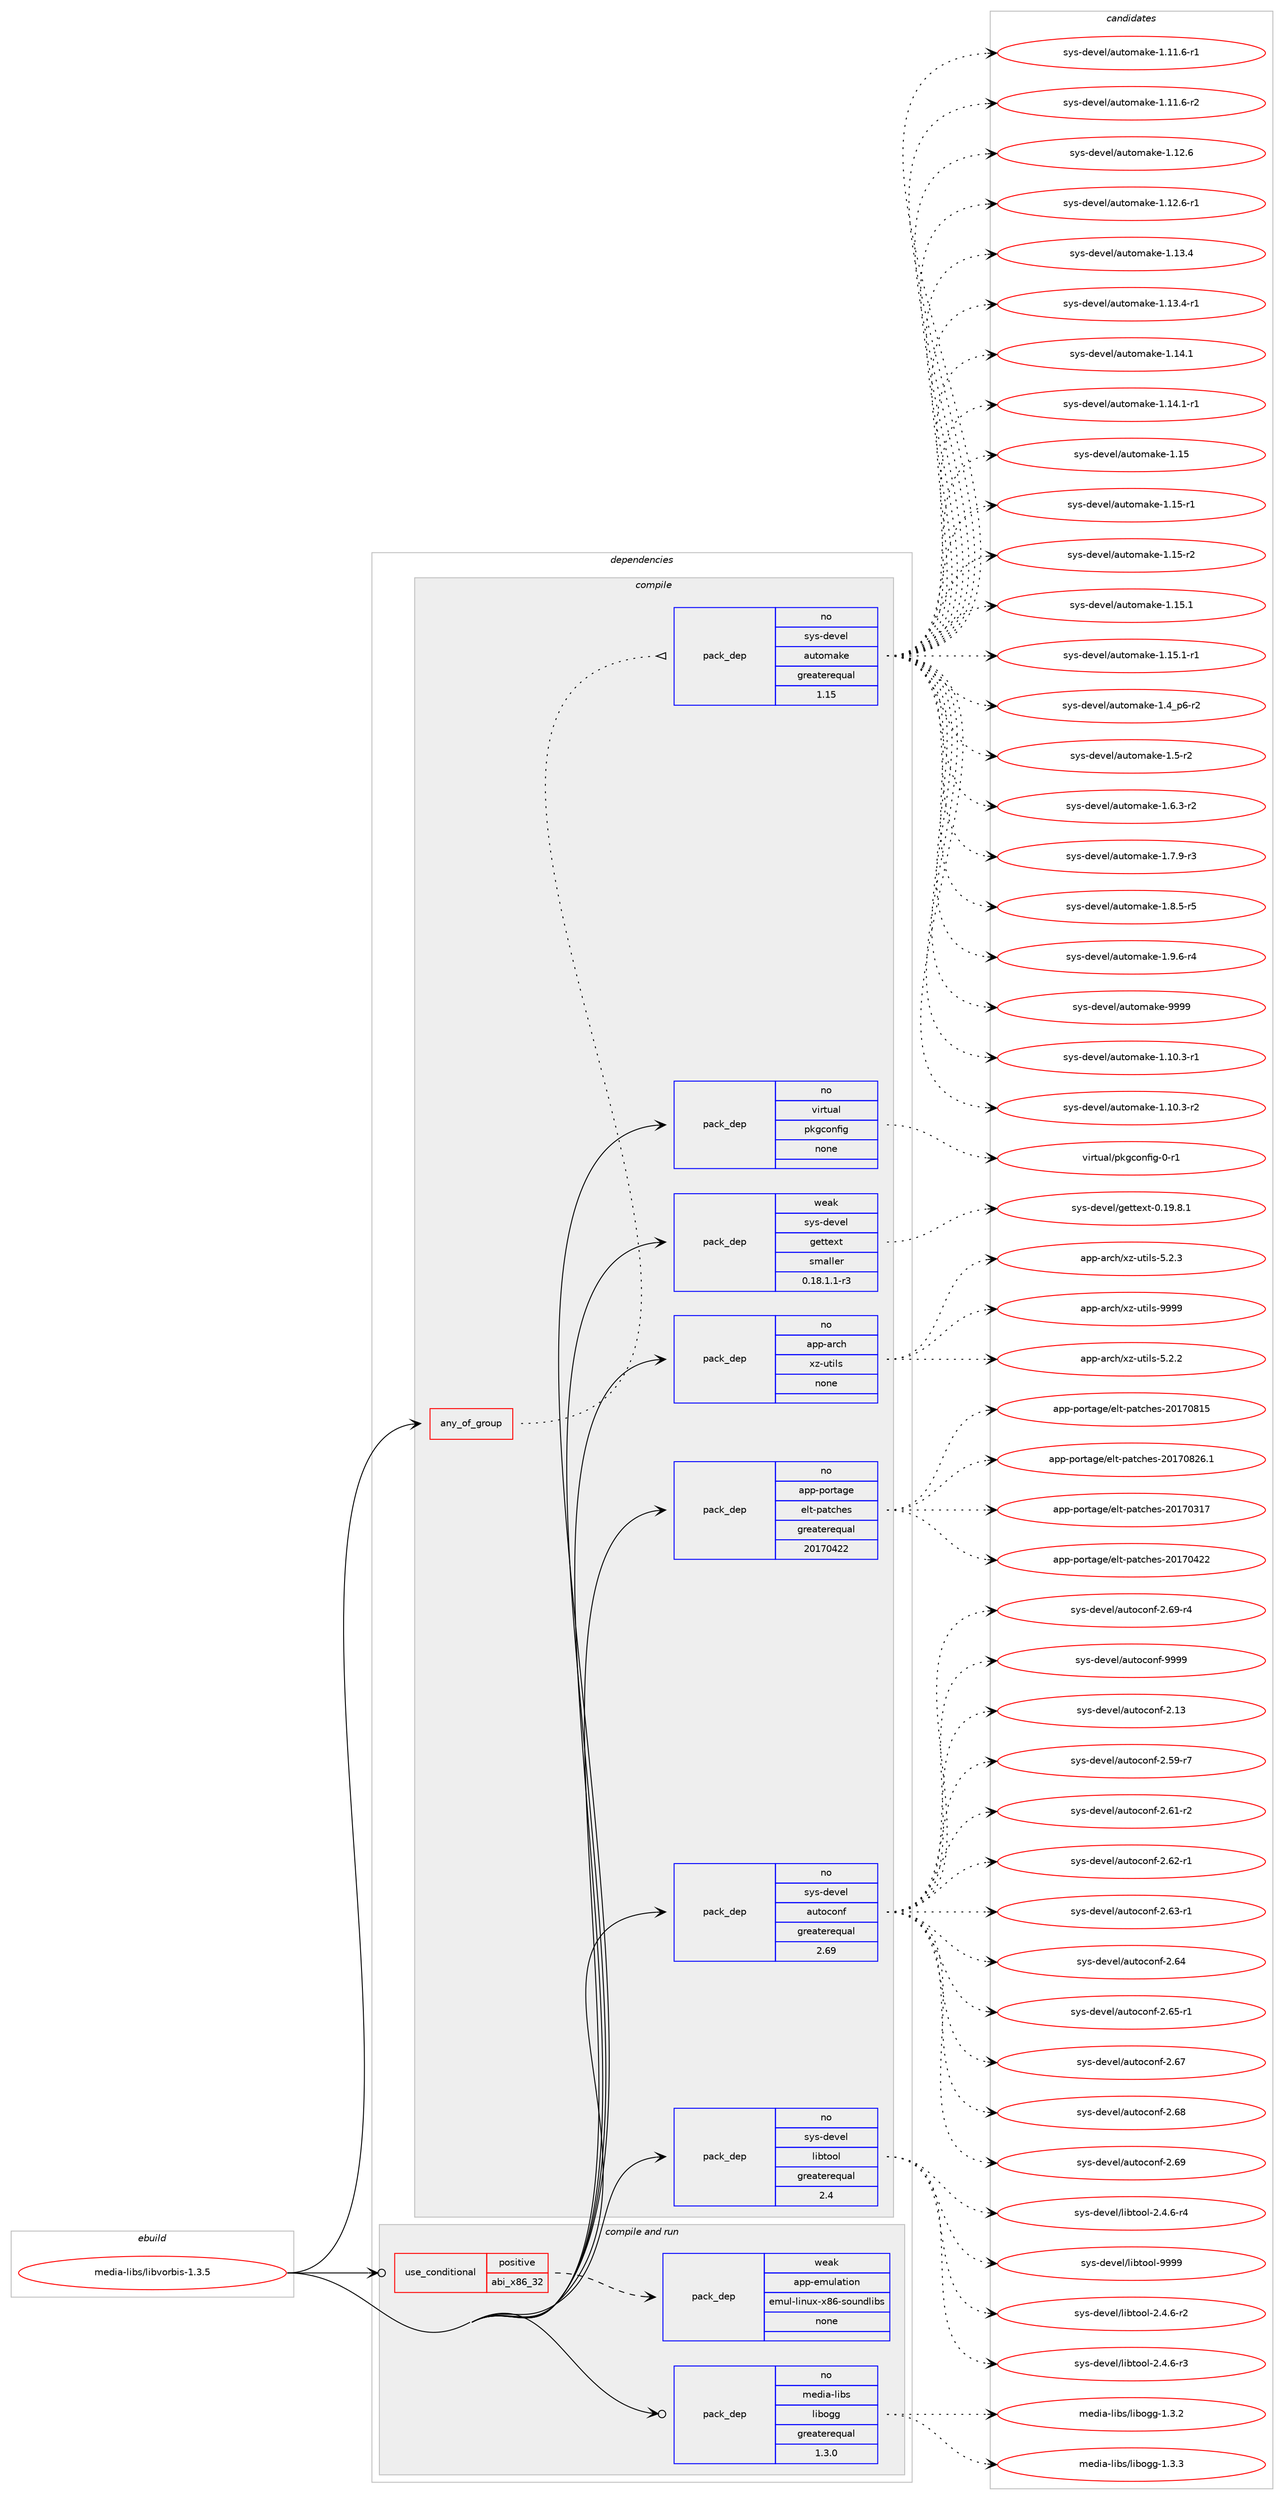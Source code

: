 digraph prolog {

# *************
# Graph options
# *************

newrank=true;
concentrate=true;
compound=true;
graph [rankdir=LR,fontname=Helvetica,fontsize=10,ranksep=1.5];#, ranksep=2.5, nodesep=0.2];
edge  [arrowhead=vee];
node  [fontname=Helvetica,fontsize=10];

# **********
# The ebuild
# **********

subgraph cluster_leftcol {
color=gray;
rank=same;
label=<<i>ebuild</i>>;
id [label="media-libs/libvorbis-1.3.5", color=red, width=4, href="../media-libs/libvorbis-1.3.5.svg"];
}

# ****************
# The dependencies
# ****************

subgraph cluster_midcol {
color=gray;
label=<<i>dependencies</i>>;
subgraph cluster_compile {
fillcolor="#eeeeee";
style=filled;
label=<<i>compile</i>>;
subgraph any5612 {
dependency365948 [label=<<TABLE BORDER="0" CELLBORDER="1" CELLSPACING="0" CELLPADDING="4"><TR><TD CELLPADDING="10">any_of_group</TD></TR></TABLE>>, shape=none, color=red];subgraph pack270051 {
dependency365949 [label=<<TABLE BORDER="0" CELLBORDER="1" CELLSPACING="0" CELLPADDING="4" WIDTH="220"><TR><TD ROWSPAN="6" CELLPADDING="30">pack_dep</TD></TR><TR><TD WIDTH="110">no</TD></TR><TR><TD>sys-devel</TD></TR><TR><TD>automake</TD></TR><TR><TD>greaterequal</TD></TR><TR><TD>1.15</TD></TR></TABLE>>, shape=none, color=blue];
}
dependency365948:e -> dependency365949:w [weight=20,style="dotted",arrowhead="oinv"];
}
id:e -> dependency365948:w [weight=20,style="solid",arrowhead="vee"];
subgraph pack270052 {
dependency365950 [label=<<TABLE BORDER="0" CELLBORDER="1" CELLSPACING="0" CELLPADDING="4" WIDTH="220"><TR><TD ROWSPAN="6" CELLPADDING="30">pack_dep</TD></TR><TR><TD WIDTH="110">no</TD></TR><TR><TD>app-arch</TD></TR><TR><TD>xz-utils</TD></TR><TR><TD>none</TD></TR><TR><TD></TD></TR></TABLE>>, shape=none, color=blue];
}
id:e -> dependency365950:w [weight=20,style="solid",arrowhead="vee"];
subgraph pack270053 {
dependency365951 [label=<<TABLE BORDER="0" CELLBORDER="1" CELLSPACING="0" CELLPADDING="4" WIDTH="220"><TR><TD ROWSPAN="6" CELLPADDING="30">pack_dep</TD></TR><TR><TD WIDTH="110">no</TD></TR><TR><TD>app-portage</TD></TR><TR><TD>elt-patches</TD></TR><TR><TD>greaterequal</TD></TR><TR><TD>20170422</TD></TR></TABLE>>, shape=none, color=blue];
}
id:e -> dependency365951:w [weight=20,style="solid",arrowhead="vee"];
subgraph pack270054 {
dependency365952 [label=<<TABLE BORDER="0" CELLBORDER="1" CELLSPACING="0" CELLPADDING="4" WIDTH="220"><TR><TD ROWSPAN="6" CELLPADDING="30">pack_dep</TD></TR><TR><TD WIDTH="110">no</TD></TR><TR><TD>sys-devel</TD></TR><TR><TD>autoconf</TD></TR><TR><TD>greaterequal</TD></TR><TR><TD>2.69</TD></TR></TABLE>>, shape=none, color=blue];
}
id:e -> dependency365952:w [weight=20,style="solid",arrowhead="vee"];
subgraph pack270055 {
dependency365953 [label=<<TABLE BORDER="0" CELLBORDER="1" CELLSPACING="0" CELLPADDING="4" WIDTH="220"><TR><TD ROWSPAN="6" CELLPADDING="30">pack_dep</TD></TR><TR><TD WIDTH="110">no</TD></TR><TR><TD>sys-devel</TD></TR><TR><TD>libtool</TD></TR><TR><TD>greaterequal</TD></TR><TR><TD>2.4</TD></TR></TABLE>>, shape=none, color=blue];
}
id:e -> dependency365953:w [weight=20,style="solid",arrowhead="vee"];
subgraph pack270056 {
dependency365954 [label=<<TABLE BORDER="0" CELLBORDER="1" CELLSPACING="0" CELLPADDING="4" WIDTH="220"><TR><TD ROWSPAN="6" CELLPADDING="30">pack_dep</TD></TR><TR><TD WIDTH="110">no</TD></TR><TR><TD>virtual</TD></TR><TR><TD>pkgconfig</TD></TR><TR><TD>none</TD></TR><TR><TD></TD></TR></TABLE>>, shape=none, color=blue];
}
id:e -> dependency365954:w [weight=20,style="solid",arrowhead="vee"];
subgraph pack270057 {
dependency365955 [label=<<TABLE BORDER="0" CELLBORDER="1" CELLSPACING="0" CELLPADDING="4" WIDTH="220"><TR><TD ROWSPAN="6" CELLPADDING="30">pack_dep</TD></TR><TR><TD WIDTH="110">weak</TD></TR><TR><TD>sys-devel</TD></TR><TR><TD>gettext</TD></TR><TR><TD>smaller</TD></TR><TR><TD>0.18.1.1-r3</TD></TR></TABLE>>, shape=none, color=blue];
}
id:e -> dependency365955:w [weight=20,style="solid",arrowhead="vee"];
}
subgraph cluster_compileandrun {
fillcolor="#eeeeee";
style=filled;
label=<<i>compile and run</i>>;
subgraph cond90147 {
dependency365956 [label=<<TABLE BORDER="0" CELLBORDER="1" CELLSPACING="0" CELLPADDING="4"><TR><TD ROWSPAN="3" CELLPADDING="10">use_conditional</TD></TR><TR><TD>positive</TD></TR><TR><TD>abi_x86_32</TD></TR></TABLE>>, shape=none, color=red];
subgraph pack270058 {
dependency365957 [label=<<TABLE BORDER="0" CELLBORDER="1" CELLSPACING="0" CELLPADDING="4" WIDTH="220"><TR><TD ROWSPAN="6" CELLPADDING="30">pack_dep</TD></TR><TR><TD WIDTH="110">weak</TD></TR><TR><TD>app-emulation</TD></TR><TR><TD>emul-linux-x86-soundlibs</TD></TR><TR><TD>none</TD></TR><TR><TD></TD></TR></TABLE>>, shape=none, color=blue];
}
dependency365956:e -> dependency365957:w [weight=20,style="dashed",arrowhead="vee"];
}
id:e -> dependency365956:w [weight=20,style="solid",arrowhead="odotvee"];
subgraph pack270059 {
dependency365958 [label=<<TABLE BORDER="0" CELLBORDER="1" CELLSPACING="0" CELLPADDING="4" WIDTH="220"><TR><TD ROWSPAN="6" CELLPADDING="30">pack_dep</TD></TR><TR><TD WIDTH="110">no</TD></TR><TR><TD>media-libs</TD></TR><TR><TD>libogg</TD></TR><TR><TD>greaterequal</TD></TR><TR><TD>1.3.0</TD></TR></TABLE>>, shape=none, color=blue];
}
id:e -> dependency365958:w [weight=20,style="solid",arrowhead="odotvee"];
}
subgraph cluster_run {
fillcolor="#eeeeee";
style=filled;
label=<<i>run</i>>;
}
}

# **************
# The candidates
# **************

subgraph cluster_choices {
rank=same;
color=gray;
label=<<i>candidates</i>>;

subgraph choice270051 {
color=black;
nodesep=1;
choice11512111545100101118101108479711711611110997107101454946494846514511449 [label="sys-devel/automake-1.10.3-r1", color=red, width=4,href="../sys-devel/automake-1.10.3-r1.svg"];
choice11512111545100101118101108479711711611110997107101454946494846514511450 [label="sys-devel/automake-1.10.3-r2", color=red, width=4,href="../sys-devel/automake-1.10.3-r2.svg"];
choice11512111545100101118101108479711711611110997107101454946494946544511449 [label="sys-devel/automake-1.11.6-r1", color=red, width=4,href="../sys-devel/automake-1.11.6-r1.svg"];
choice11512111545100101118101108479711711611110997107101454946494946544511450 [label="sys-devel/automake-1.11.6-r2", color=red, width=4,href="../sys-devel/automake-1.11.6-r2.svg"];
choice1151211154510010111810110847971171161111099710710145494649504654 [label="sys-devel/automake-1.12.6", color=red, width=4,href="../sys-devel/automake-1.12.6.svg"];
choice11512111545100101118101108479711711611110997107101454946495046544511449 [label="sys-devel/automake-1.12.6-r1", color=red, width=4,href="../sys-devel/automake-1.12.6-r1.svg"];
choice1151211154510010111810110847971171161111099710710145494649514652 [label="sys-devel/automake-1.13.4", color=red, width=4,href="../sys-devel/automake-1.13.4.svg"];
choice11512111545100101118101108479711711611110997107101454946495146524511449 [label="sys-devel/automake-1.13.4-r1", color=red, width=4,href="../sys-devel/automake-1.13.4-r1.svg"];
choice1151211154510010111810110847971171161111099710710145494649524649 [label="sys-devel/automake-1.14.1", color=red, width=4,href="../sys-devel/automake-1.14.1.svg"];
choice11512111545100101118101108479711711611110997107101454946495246494511449 [label="sys-devel/automake-1.14.1-r1", color=red, width=4,href="../sys-devel/automake-1.14.1-r1.svg"];
choice115121115451001011181011084797117116111109971071014549464953 [label="sys-devel/automake-1.15", color=red, width=4,href="../sys-devel/automake-1.15.svg"];
choice1151211154510010111810110847971171161111099710710145494649534511449 [label="sys-devel/automake-1.15-r1", color=red, width=4,href="../sys-devel/automake-1.15-r1.svg"];
choice1151211154510010111810110847971171161111099710710145494649534511450 [label="sys-devel/automake-1.15-r2", color=red, width=4,href="../sys-devel/automake-1.15-r2.svg"];
choice1151211154510010111810110847971171161111099710710145494649534649 [label="sys-devel/automake-1.15.1", color=red, width=4,href="../sys-devel/automake-1.15.1.svg"];
choice11512111545100101118101108479711711611110997107101454946495346494511449 [label="sys-devel/automake-1.15.1-r1", color=red, width=4,href="../sys-devel/automake-1.15.1-r1.svg"];
choice115121115451001011181011084797117116111109971071014549465295112544511450 [label="sys-devel/automake-1.4_p6-r2", color=red, width=4,href="../sys-devel/automake-1.4_p6-r2.svg"];
choice11512111545100101118101108479711711611110997107101454946534511450 [label="sys-devel/automake-1.5-r2", color=red, width=4,href="../sys-devel/automake-1.5-r2.svg"];
choice115121115451001011181011084797117116111109971071014549465446514511450 [label="sys-devel/automake-1.6.3-r2", color=red, width=4,href="../sys-devel/automake-1.6.3-r2.svg"];
choice115121115451001011181011084797117116111109971071014549465546574511451 [label="sys-devel/automake-1.7.9-r3", color=red, width=4,href="../sys-devel/automake-1.7.9-r3.svg"];
choice115121115451001011181011084797117116111109971071014549465646534511453 [label="sys-devel/automake-1.8.5-r5", color=red, width=4,href="../sys-devel/automake-1.8.5-r5.svg"];
choice115121115451001011181011084797117116111109971071014549465746544511452 [label="sys-devel/automake-1.9.6-r4", color=red, width=4,href="../sys-devel/automake-1.9.6-r4.svg"];
choice115121115451001011181011084797117116111109971071014557575757 [label="sys-devel/automake-9999", color=red, width=4,href="../sys-devel/automake-9999.svg"];
dependency365949:e -> choice11512111545100101118101108479711711611110997107101454946494846514511449:w [style=dotted,weight="100"];
dependency365949:e -> choice11512111545100101118101108479711711611110997107101454946494846514511450:w [style=dotted,weight="100"];
dependency365949:e -> choice11512111545100101118101108479711711611110997107101454946494946544511449:w [style=dotted,weight="100"];
dependency365949:e -> choice11512111545100101118101108479711711611110997107101454946494946544511450:w [style=dotted,weight="100"];
dependency365949:e -> choice1151211154510010111810110847971171161111099710710145494649504654:w [style=dotted,weight="100"];
dependency365949:e -> choice11512111545100101118101108479711711611110997107101454946495046544511449:w [style=dotted,weight="100"];
dependency365949:e -> choice1151211154510010111810110847971171161111099710710145494649514652:w [style=dotted,weight="100"];
dependency365949:e -> choice11512111545100101118101108479711711611110997107101454946495146524511449:w [style=dotted,weight="100"];
dependency365949:e -> choice1151211154510010111810110847971171161111099710710145494649524649:w [style=dotted,weight="100"];
dependency365949:e -> choice11512111545100101118101108479711711611110997107101454946495246494511449:w [style=dotted,weight="100"];
dependency365949:e -> choice115121115451001011181011084797117116111109971071014549464953:w [style=dotted,weight="100"];
dependency365949:e -> choice1151211154510010111810110847971171161111099710710145494649534511449:w [style=dotted,weight="100"];
dependency365949:e -> choice1151211154510010111810110847971171161111099710710145494649534511450:w [style=dotted,weight="100"];
dependency365949:e -> choice1151211154510010111810110847971171161111099710710145494649534649:w [style=dotted,weight="100"];
dependency365949:e -> choice11512111545100101118101108479711711611110997107101454946495346494511449:w [style=dotted,weight="100"];
dependency365949:e -> choice115121115451001011181011084797117116111109971071014549465295112544511450:w [style=dotted,weight="100"];
dependency365949:e -> choice11512111545100101118101108479711711611110997107101454946534511450:w [style=dotted,weight="100"];
dependency365949:e -> choice115121115451001011181011084797117116111109971071014549465446514511450:w [style=dotted,weight="100"];
dependency365949:e -> choice115121115451001011181011084797117116111109971071014549465546574511451:w [style=dotted,weight="100"];
dependency365949:e -> choice115121115451001011181011084797117116111109971071014549465646534511453:w [style=dotted,weight="100"];
dependency365949:e -> choice115121115451001011181011084797117116111109971071014549465746544511452:w [style=dotted,weight="100"];
dependency365949:e -> choice115121115451001011181011084797117116111109971071014557575757:w [style=dotted,weight="100"];
}
subgraph choice270052 {
color=black;
nodesep=1;
choice971121124597114991044712012245117116105108115455346504650 [label="app-arch/xz-utils-5.2.2", color=red, width=4,href="../app-arch/xz-utils-5.2.2.svg"];
choice971121124597114991044712012245117116105108115455346504651 [label="app-arch/xz-utils-5.2.3", color=red, width=4,href="../app-arch/xz-utils-5.2.3.svg"];
choice9711211245971149910447120122451171161051081154557575757 [label="app-arch/xz-utils-9999", color=red, width=4,href="../app-arch/xz-utils-9999.svg"];
dependency365950:e -> choice971121124597114991044712012245117116105108115455346504650:w [style=dotted,weight="100"];
dependency365950:e -> choice971121124597114991044712012245117116105108115455346504651:w [style=dotted,weight="100"];
dependency365950:e -> choice9711211245971149910447120122451171161051081154557575757:w [style=dotted,weight="100"];
}
subgraph choice270053 {
color=black;
nodesep=1;
choice97112112451121111141169710310147101108116451129711699104101115455048495548514955 [label="app-portage/elt-patches-20170317", color=red, width=4,href="../app-portage/elt-patches-20170317.svg"];
choice97112112451121111141169710310147101108116451129711699104101115455048495548525050 [label="app-portage/elt-patches-20170422", color=red, width=4,href="../app-portage/elt-patches-20170422.svg"];
choice97112112451121111141169710310147101108116451129711699104101115455048495548564953 [label="app-portage/elt-patches-20170815", color=red, width=4,href="../app-portage/elt-patches-20170815.svg"];
choice971121124511211111411697103101471011081164511297116991041011154550484955485650544649 [label="app-portage/elt-patches-20170826.1", color=red, width=4,href="../app-portage/elt-patches-20170826.1.svg"];
dependency365951:e -> choice97112112451121111141169710310147101108116451129711699104101115455048495548514955:w [style=dotted,weight="100"];
dependency365951:e -> choice97112112451121111141169710310147101108116451129711699104101115455048495548525050:w [style=dotted,weight="100"];
dependency365951:e -> choice97112112451121111141169710310147101108116451129711699104101115455048495548564953:w [style=dotted,weight="100"];
dependency365951:e -> choice971121124511211111411697103101471011081164511297116991041011154550484955485650544649:w [style=dotted,weight="100"];
}
subgraph choice270054 {
color=black;
nodesep=1;
choice115121115451001011181011084797117116111991111101024550464951 [label="sys-devel/autoconf-2.13", color=red, width=4,href="../sys-devel/autoconf-2.13.svg"];
choice1151211154510010111810110847971171161119911111010245504653574511455 [label="sys-devel/autoconf-2.59-r7", color=red, width=4,href="../sys-devel/autoconf-2.59-r7.svg"];
choice1151211154510010111810110847971171161119911111010245504654494511450 [label="sys-devel/autoconf-2.61-r2", color=red, width=4,href="../sys-devel/autoconf-2.61-r2.svg"];
choice1151211154510010111810110847971171161119911111010245504654504511449 [label="sys-devel/autoconf-2.62-r1", color=red, width=4,href="../sys-devel/autoconf-2.62-r1.svg"];
choice1151211154510010111810110847971171161119911111010245504654514511449 [label="sys-devel/autoconf-2.63-r1", color=red, width=4,href="../sys-devel/autoconf-2.63-r1.svg"];
choice115121115451001011181011084797117116111991111101024550465452 [label="sys-devel/autoconf-2.64", color=red, width=4,href="../sys-devel/autoconf-2.64.svg"];
choice1151211154510010111810110847971171161119911111010245504654534511449 [label="sys-devel/autoconf-2.65-r1", color=red, width=4,href="../sys-devel/autoconf-2.65-r1.svg"];
choice115121115451001011181011084797117116111991111101024550465455 [label="sys-devel/autoconf-2.67", color=red, width=4,href="../sys-devel/autoconf-2.67.svg"];
choice115121115451001011181011084797117116111991111101024550465456 [label="sys-devel/autoconf-2.68", color=red, width=4,href="../sys-devel/autoconf-2.68.svg"];
choice115121115451001011181011084797117116111991111101024550465457 [label="sys-devel/autoconf-2.69", color=red, width=4,href="../sys-devel/autoconf-2.69.svg"];
choice1151211154510010111810110847971171161119911111010245504654574511452 [label="sys-devel/autoconf-2.69-r4", color=red, width=4,href="../sys-devel/autoconf-2.69-r4.svg"];
choice115121115451001011181011084797117116111991111101024557575757 [label="sys-devel/autoconf-9999", color=red, width=4,href="../sys-devel/autoconf-9999.svg"];
dependency365952:e -> choice115121115451001011181011084797117116111991111101024550464951:w [style=dotted,weight="100"];
dependency365952:e -> choice1151211154510010111810110847971171161119911111010245504653574511455:w [style=dotted,weight="100"];
dependency365952:e -> choice1151211154510010111810110847971171161119911111010245504654494511450:w [style=dotted,weight="100"];
dependency365952:e -> choice1151211154510010111810110847971171161119911111010245504654504511449:w [style=dotted,weight="100"];
dependency365952:e -> choice1151211154510010111810110847971171161119911111010245504654514511449:w [style=dotted,weight="100"];
dependency365952:e -> choice115121115451001011181011084797117116111991111101024550465452:w [style=dotted,weight="100"];
dependency365952:e -> choice1151211154510010111810110847971171161119911111010245504654534511449:w [style=dotted,weight="100"];
dependency365952:e -> choice115121115451001011181011084797117116111991111101024550465455:w [style=dotted,weight="100"];
dependency365952:e -> choice115121115451001011181011084797117116111991111101024550465456:w [style=dotted,weight="100"];
dependency365952:e -> choice115121115451001011181011084797117116111991111101024550465457:w [style=dotted,weight="100"];
dependency365952:e -> choice1151211154510010111810110847971171161119911111010245504654574511452:w [style=dotted,weight="100"];
dependency365952:e -> choice115121115451001011181011084797117116111991111101024557575757:w [style=dotted,weight="100"];
}
subgraph choice270055 {
color=black;
nodesep=1;
choice1151211154510010111810110847108105981161111111084550465246544511450 [label="sys-devel/libtool-2.4.6-r2", color=red, width=4,href="../sys-devel/libtool-2.4.6-r2.svg"];
choice1151211154510010111810110847108105981161111111084550465246544511451 [label="sys-devel/libtool-2.4.6-r3", color=red, width=4,href="../sys-devel/libtool-2.4.6-r3.svg"];
choice1151211154510010111810110847108105981161111111084550465246544511452 [label="sys-devel/libtool-2.4.6-r4", color=red, width=4,href="../sys-devel/libtool-2.4.6-r4.svg"];
choice1151211154510010111810110847108105981161111111084557575757 [label="sys-devel/libtool-9999", color=red, width=4,href="../sys-devel/libtool-9999.svg"];
dependency365953:e -> choice1151211154510010111810110847108105981161111111084550465246544511450:w [style=dotted,weight="100"];
dependency365953:e -> choice1151211154510010111810110847108105981161111111084550465246544511451:w [style=dotted,weight="100"];
dependency365953:e -> choice1151211154510010111810110847108105981161111111084550465246544511452:w [style=dotted,weight="100"];
dependency365953:e -> choice1151211154510010111810110847108105981161111111084557575757:w [style=dotted,weight="100"];
}
subgraph choice270056 {
color=black;
nodesep=1;
choice11810511411611797108471121071039911111010210510345484511449 [label="virtual/pkgconfig-0-r1", color=red, width=4,href="../virtual/pkgconfig-0-r1.svg"];
dependency365954:e -> choice11810511411611797108471121071039911111010210510345484511449:w [style=dotted,weight="100"];
}
subgraph choice270057 {
color=black;
nodesep=1;
choice1151211154510010111810110847103101116116101120116454846495746564649 [label="sys-devel/gettext-0.19.8.1", color=red, width=4,href="../sys-devel/gettext-0.19.8.1.svg"];
dependency365955:e -> choice1151211154510010111810110847103101116116101120116454846495746564649:w [style=dotted,weight="100"];
}
subgraph choice270058 {
color=black;
nodesep=1;
}
subgraph choice270059 {
color=black;
nodesep=1;
choice1091011001059745108105981154710810598111103103454946514650 [label="media-libs/libogg-1.3.2", color=red, width=4,href="../media-libs/libogg-1.3.2.svg"];
choice1091011001059745108105981154710810598111103103454946514651 [label="media-libs/libogg-1.3.3", color=red, width=4,href="../media-libs/libogg-1.3.3.svg"];
dependency365958:e -> choice1091011001059745108105981154710810598111103103454946514650:w [style=dotted,weight="100"];
dependency365958:e -> choice1091011001059745108105981154710810598111103103454946514651:w [style=dotted,weight="100"];
}
}

}
